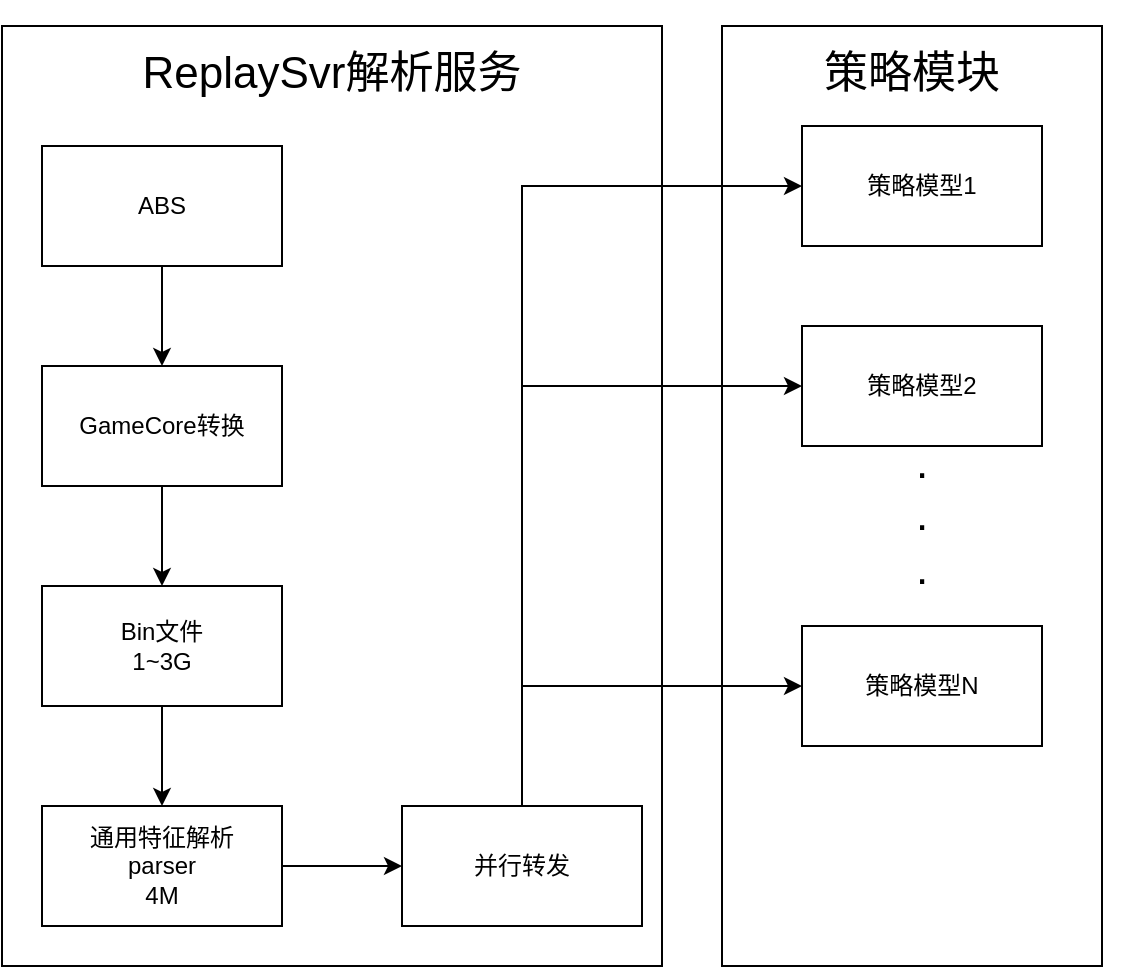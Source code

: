 <mxfile version="20.5.3" type="github"><diagram id="5HXGslVMlHCL1GwKvSpF" name="第 1 页"><mxGraphModel dx="1998" dy="1143" grid="1" gridSize="10" guides="1" tooltips="1" connect="1" arrows="1" fold="1" page="1" pageScale="1" pageWidth="827" pageHeight="1169" math="0" shadow="0"><root><mxCell id="0"/><mxCell id="1" parent="0"/><mxCell id="JQHEJyyBc3gnCr--m1eG-16" value="" style="rounded=0;whiteSpace=wrap;html=1;" vertex="1" parent="1"><mxGeometry x="390" y="270" width="190" height="470" as="geometry"/></mxCell><mxCell id="2DhcnpaQuTY9NqMe9im3-15" value="" style="rounded=0;whiteSpace=wrap;html=1;" parent="1" vertex="1"><mxGeometry x="30" y="270" width="330" height="470" as="geometry"/></mxCell><mxCell id="2DhcnpaQuTY9NqMe9im3-12" style="edgeStyle=orthogonalEdgeStyle;rounded=0;orthogonalLoop=1;jettySize=auto;html=1;exitX=0.5;exitY=1;exitDx=0;exitDy=0;" parent="1" source="2DhcnpaQuTY9NqMe9im3-1" target="2DhcnpaQuTY9NqMe9im3-2" edge="1"><mxGeometry relative="1" as="geometry"/></mxCell><mxCell id="2DhcnpaQuTY9NqMe9im3-1" value="ABS" style="rounded=0;whiteSpace=wrap;html=1;" parent="1" vertex="1"><mxGeometry x="50" y="330" width="120" height="60" as="geometry"/></mxCell><mxCell id="2DhcnpaQuTY9NqMe9im3-4" value="" style="edgeStyle=orthogonalEdgeStyle;rounded=0;orthogonalLoop=1;jettySize=auto;html=1;" parent="1" source="2DhcnpaQuTY9NqMe9im3-2" target="2DhcnpaQuTY9NqMe9im3-3" edge="1"><mxGeometry relative="1" as="geometry"/></mxCell><mxCell id="2DhcnpaQuTY9NqMe9im3-2" value="GameCore转换" style="rounded=0;whiteSpace=wrap;html=1;" parent="1" vertex="1"><mxGeometry x="50" y="440" width="120" height="60" as="geometry"/></mxCell><mxCell id="2DhcnpaQuTY9NqMe9im3-7" value="" style="edgeStyle=orthogonalEdgeStyle;rounded=0;orthogonalLoop=1;jettySize=auto;html=1;" parent="1" source="2DhcnpaQuTY9NqMe9im3-3" target="2DhcnpaQuTY9NqMe9im3-6" edge="1"><mxGeometry relative="1" as="geometry"/></mxCell><mxCell id="2DhcnpaQuTY9NqMe9im3-3" value="Bin文件&lt;br&gt;1~3G" style="whiteSpace=wrap;html=1;rounded=0;" parent="1" vertex="1"><mxGeometry x="50" y="550" width="120" height="60" as="geometry"/></mxCell><mxCell id="JQHEJyyBc3gnCr--m1eG-11" style="edgeStyle=orthogonalEdgeStyle;rounded=0;orthogonalLoop=1;jettySize=auto;html=1;exitX=1;exitY=0.5;exitDx=0;exitDy=0;" edge="1" parent="1" source="2DhcnpaQuTY9NqMe9im3-6" target="JQHEJyyBc3gnCr--m1eG-10"><mxGeometry relative="1" as="geometry"/></mxCell><mxCell id="2DhcnpaQuTY9NqMe9im3-6" value="通用特征解析&lt;br&gt;parser&lt;br&gt;4M" style="whiteSpace=wrap;html=1;rounded=0;" parent="1" vertex="1"><mxGeometry x="50" y="660" width="120" height="60" as="geometry"/></mxCell><mxCell id="2DhcnpaQuTY9NqMe9im3-13" value="策略模型1" style="whiteSpace=wrap;html=1;rounded=0;" parent="1" vertex="1"><mxGeometry x="430" y="320" width="120" height="60" as="geometry"/></mxCell><mxCell id="JQHEJyyBc3gnCr--m1eG-1" value="策略模型2" style="whiteSpace=wrap;html=1;rounded=0;" vertex="1" parent="1"><mxGeometry x="430" y="420" width="120" height="60" as="geometry"/></mxCell><mxCell id="JQHEJyyBc3gnCr--m1eG-2" value="策略模型N" style="whiteSpace=wrap;html=1;rounded=0;" vertex="1" parent="1"><mxGeometry x="430" y="570" width="120" height="60" as="geometry"/></mxCell><mxCell id="JQHEJyyBc3gnCr--m1eG-12" style="edgeStyle=orthogonalEdgeStyle;rounded=0;orthogonalLoop=1;jettySize=auto;html=1;exitX=0.5;exitY=0;exitDx=0;exitDy=0;entryX=0;entryY=0.5;entryDx=0;entryDy=0;" edge="1" parent="1" source="JQHEJyyBc3gnCr--m1eG-10" target="JQHEJyyBc3gnCr--m1eG-2"><mxGeometry relative="1" as="geometry"/></mxCell><mxCell id="JQHEJyyBc3gnCr--m1eG-13" style="edgeStyle=orthogonalEdgeStyle;rounded=0;orthogonalLoop=1;jettySize=auto;html=1;exitX=0.5;exitY=0;exitDx=0;exitDy=0;entryX=0;entryY=0.5;entryDx=0;entryDy=0;" edge="1" parent="1" source="JQHEJyyBc3gnCr--m1eG-10" target="JQHEJyyBc3gnCr--m1eG-1"><mxGeometry relative="1" as="geometry"/></mxCell><mxCell id="JQHEJyyBc3gnCr--m1eG-14" style="edgeStyle=orthogonalEdgeStyle;rounded=0;orthogonalLoop=1;jettySize=auto;html=1;exitX=0.5;exitY=0;exitDx=0;exitDy=0;entryX=0;entryY=0.5;entryDx=0;entryDy=0;" edge="1" parent="1" source="JQHEJyyBc3gnCr--m1eG-10" target="2DhcnpaQuTY9NqMe9im3-13"><mxGeometry relative="1" as="geometry"/></mxCell><mxCell id="JQHEJyyBc3gnCr--m1eG-10" value="并行转发" style="whiteSpace=wrap;html=1;rounded=0;" vertex="1" parent="1"><mxGeometry x="230" y="660" width="120" height="60" as="geometry"/></mxCell><mxCell id="JQHEJyyBc3gnCr--m1eG-15" value="ReplaySvr解析服务" style="text;html=1;strokeColor=none;fillColor=none;align=center;verticalAlign=middle;whiteSpace=wrap;rounded=0;fontSize=22;" vertex="1" parent="1"><mxGeometry x="80" y="257.5" width="230" height="72.5" as="geometry"/></mxCell><mxCell id="JQHEJyyBc3gnCr--m1eG-17" value="策略模块" style="text;html=1;strokeColor=none;fillColor=none;align=center;verticalAlign=middle;whiteSpace=wrap;rounded=0;fontSize=22;" vertex="1" parent="1"><mxGeometry x="370" y="257.5" width="230" height="72.5" as="geometry"/></mxCell><mxCell id="JQHEJyyBc3gnCr--m1eG-18" value=".&lt;br&gt;.&lt;br&gt;." style="text;html=1;strokeColor=none;fillColor=none;align=center;verticalAlign=middle;whiteSpace=wrap;rounded=0;fontSize=22;" vertex="1" parent="1"><mxGeometry x="460" y="500" width="60" height="30" as="geometry"/></mxCell></root></mxGraphModel></diagram></mxfile>